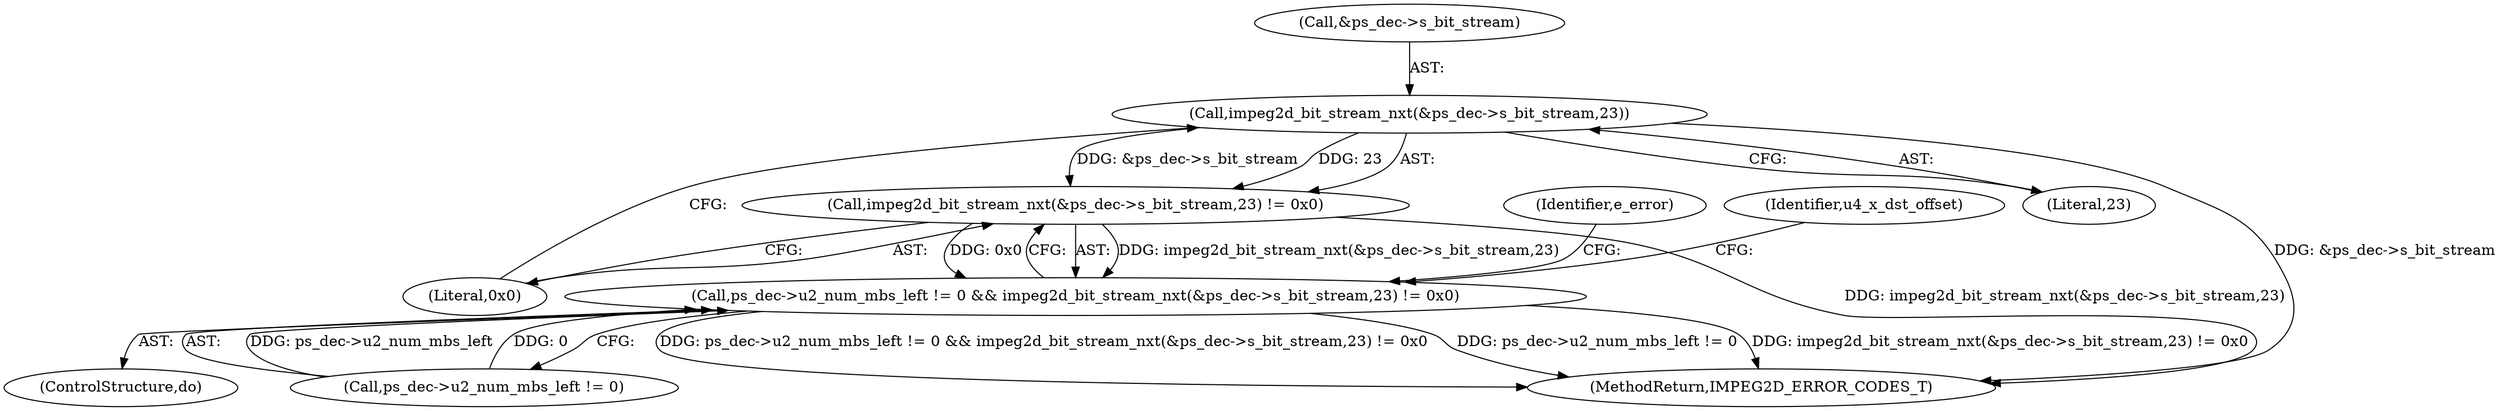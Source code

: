digraph "0_Android_58a6822d7140137ce957c6d2fc20bae1374186c1@pointer" {
"1000833" [label="(Call,impeg2d_bit_stream_nxt(&ps_dec->s_bit_stream,23))"];
"1000832" [label="(Call,impeg2d_bit_stream_nxt(&ps_dec->s_bit_stream,23) != 0x0)"];
"1000826" [label="(Call,ps_dec->u2_num_mbs_left != 0 && impeg2d_bit_stream_nxt(&ps_dec->s_bit_stream,23) != 0x0)"];
"1000826" [label="(Call,ps_dec->u2_num_mbs_left != 0 && impeg2d_bit_stream_nxt(&ps_dec->s_bit_stream,23) != 0x0)"];
"1000189" [label="(Identifier,u4_x_dst_offset)"];
"1000832" [label="(Call,impeg2d_bit_stream_nxt(&ps_dec->s_bit_stream,23) != 0x0)"];
"1000841" [label="(Identifier,e_error)"];
"1000839" [label="(Literal,0x0)"];
"1000834" [label="(Call,&ps_dec->s_bit_stream)"];
"1000842" [label="(MethodReturn,IMPEG2D_ERROR_CODES_T)"];
"1000182" [label="(ControlStructure,do)"];
"1000827" [label="(Call,ps_dec->u2_num_mbs_left != 0)"];
"1000833" [label="(Call,impeg2d_bit_stream_nxt(&ps_dec->s_bit_stream,23))"];
"1000838" [label="(Literal,23)"];
"1000833" -> "1000832"  [label="AST: "];
"1000833" -> "1000838"  [label="CFG: "];
"1000834" -> "1000833"  [label="AST: "];
"1000838" -> "1000833"  [label="AST: "];
"1000839" -> "1000833"  [label="CFG: "];
"1000833" -> "1000842"  [label="DDG: &ps_dec->s_bit_stream"];
"1000833" -> "1000832"  [label="DDG: &ps_dec->s_bit_stream"];
"1000833" -> "1000832"  [label="DDG: 23"];
"1000832" -> "1000826"  [label="AST: "];
"1000832" -> "1000839"  [label="CFG: "];
"1000839" -> "1000832"  [label="AST: "];
"1000826" -> "1000832"  [label="CFG: "];
"1000832" -> "1000842"  [label="DDG: impeg2d_bit_stream_nxt(&ps_dec->s_bit_stream,23)"];
"1000832" -> "1000826"  [label="DDG: impeg2d_bit_stream_nxt(&ps_dec->s_bit_stream,23)"];
"1000832" -> "1000826"  [label="DDG: 0x0"];
"1000826" -> "1000182"  [label="AST: "];
"1000826" -> "1000827"  [label="CFG: "];
"1000827" -> "1000826"  [label="AST: "];
"1000189" -> "1000826"  [label="CFG: "];
"1000841" -> "1000826"  [label="CFG: "];
"1000826" -> "1000842"  [label="DDG: ps_dec->u2_num_mbs_left != 0"];
"1000826" -> "1000842"  [label="DDG: impeg2d_bit_stream_nxt(&ps_dec->s_bit_stream,23) != 0x0"];
"1000826" -> "1000842"  [label="DDG: ps_dec->u2_num_mbs_left != 0 && impeg2d_bit_stream_nxt(&ps_dec->s_bit_stream,23) != 0x0"];
"1000827" -> "1000826"  [label="DDG: ps_dec->u2_num_mbs_left"];
"1000827" -> "1000826"  [label="DDG: 0"];
}
